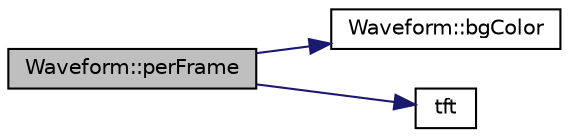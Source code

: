 digraph "Waveform::perFrame"
{
 // LATEX_PDF_SIZE
  edge [fontname="Helvetica",fontsize="10",labelfontname="Helvetica",labelfontsize="10"];
  node [fontname="Helvetica",fontsize="10",shape=record];
  rankdir="LR";
  Node1 [label="Waveform::perFrame",height=0.2,width=0.4,color="black", fillcolor="grey75", style="filled", fontcolor="black",tooltip=" "];
  Node1 -> Node2 [color="midnightblue",fontsize="10",style="solid",fontname="Helvetica"];
  Node2 [label="Waveform::bgColor",height=0.2,width=0.4,color="black", fillcolor="white", style="filled",URL="$class_waveform.html#a67d98afc6070145b3226ac4f411239e1",tooltip=" "];
  Node1 -> Node3 [color="midnightblue",fontsize="10",style="solid",fontname="Helvetica"];
  Node3 [label="tft",height=0.2,width=0.4,color="black", fillcolor="white", style="filled",URL="$_app_manager_8h.html#a02651bfd33ab4b159cf8e4e3ee120c2f",tooltip=" "];
}
